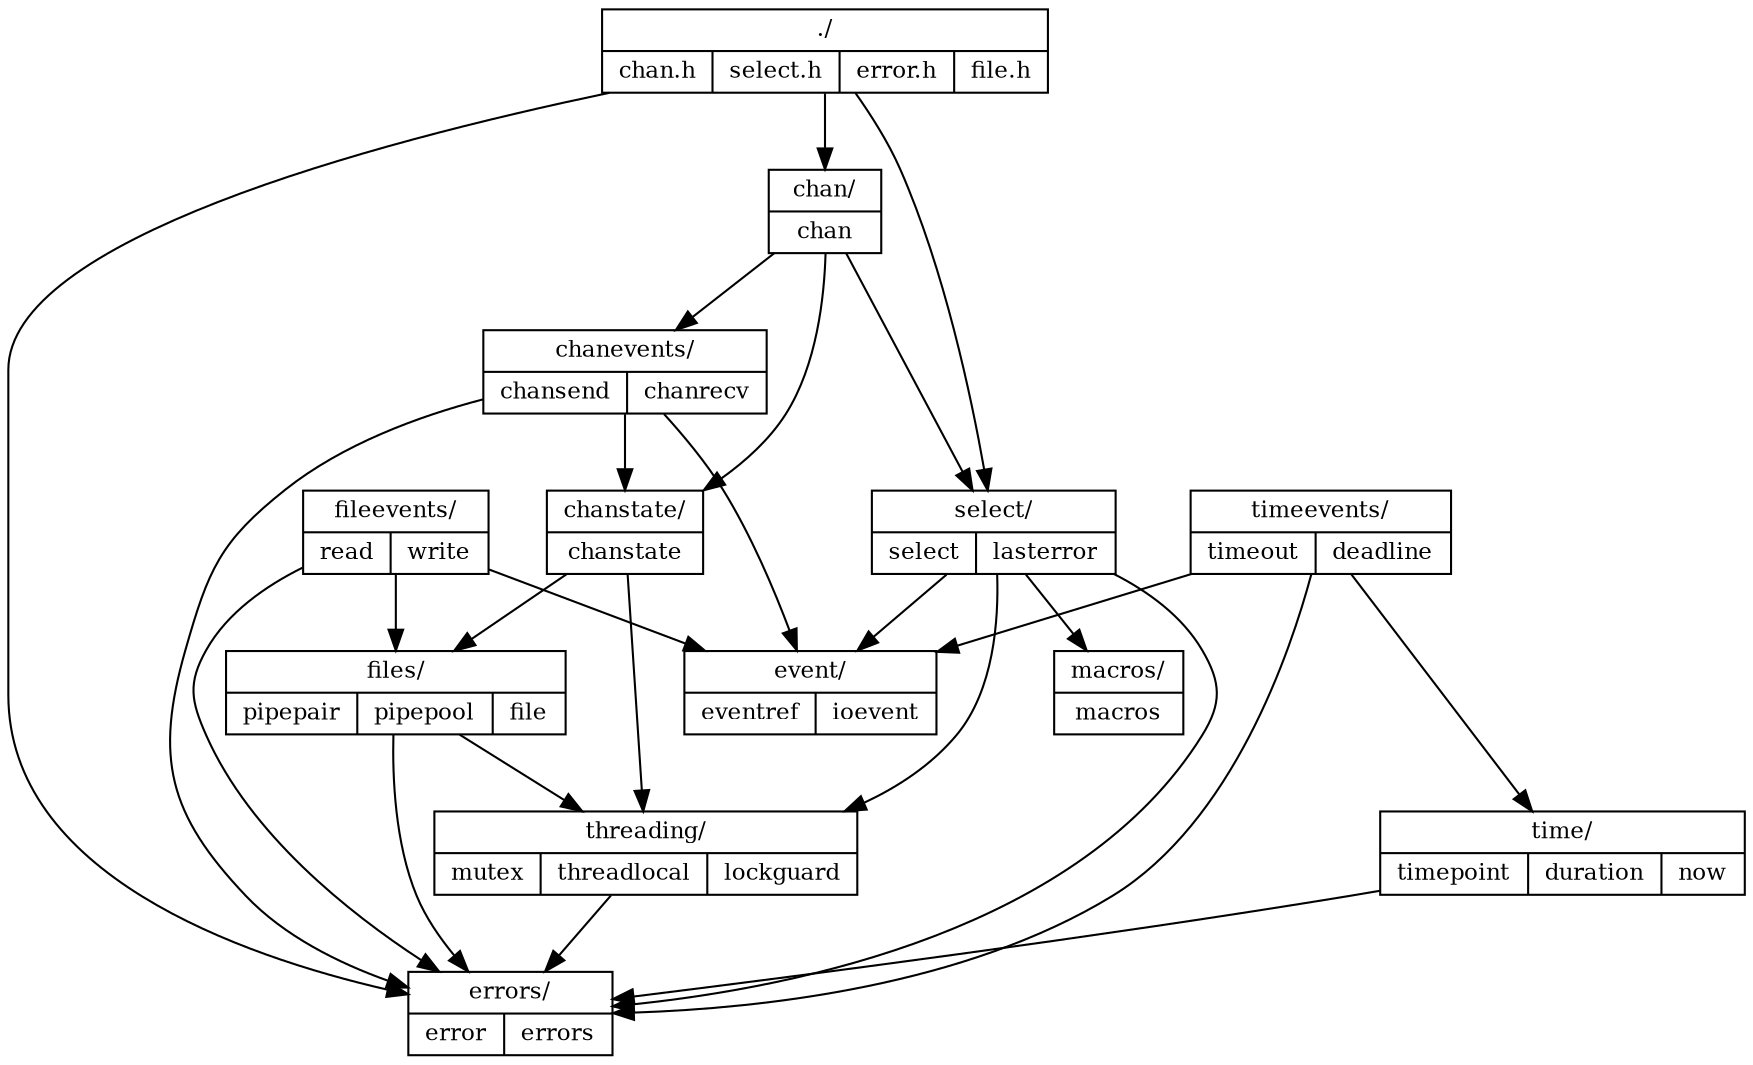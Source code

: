 digraph structs {
    node [shape=record, fontsize=11];

    root [label="{./|{chan.h|select.h|error.h|file.h}}"];
    chan [label="{chan/|{chan}}"];
    chanevents [label="{chanevents/|{chansend|chanrecv}}"];
    chanstate [label="{chanstate/|{chanstate}}"];
    fileevents [label="{fileevents/|{read|write}}"];
    files [label="{files/|{pipepair|pipepool|file}}"];
    select [label="{select/|{select|lasterror}}"];
    errors [label="{errors/|{error|errors}}"];
    threading [label="{threading/|{mutex|threadlocal|lockguard}}"];
    event [label="{event/|{eventref|ioevent}}"];
    macros [label="{macros/|{macros}}"];
    time [label="{time/|{timepoint|duration|now}}"];
    timeevents [label="{timeevents/|{timeout|deadline}}"];

    root -> chan;
    root -> errors;
    root -> select;

    chan -> chanevents;
    chan -> chanstate;
    chan -> select;

    chanevents -> chanstate;
    chanevents -> event;
    chanevents -> errors;
    
    chanstate -> files;
    chanstate -> threading;

    fileevents -> files;
    fileevents -> event;
    fileevents -> errors;

    files -> errors;
    files -> threading;

    select -> threading;
    select -> errors;
    select -> event;
    select -> macros;

    time -> errors;
    
    timeevents -> time;
    timeevents -> event;
    timeevents -> errors;

    threading -> errors;
}
